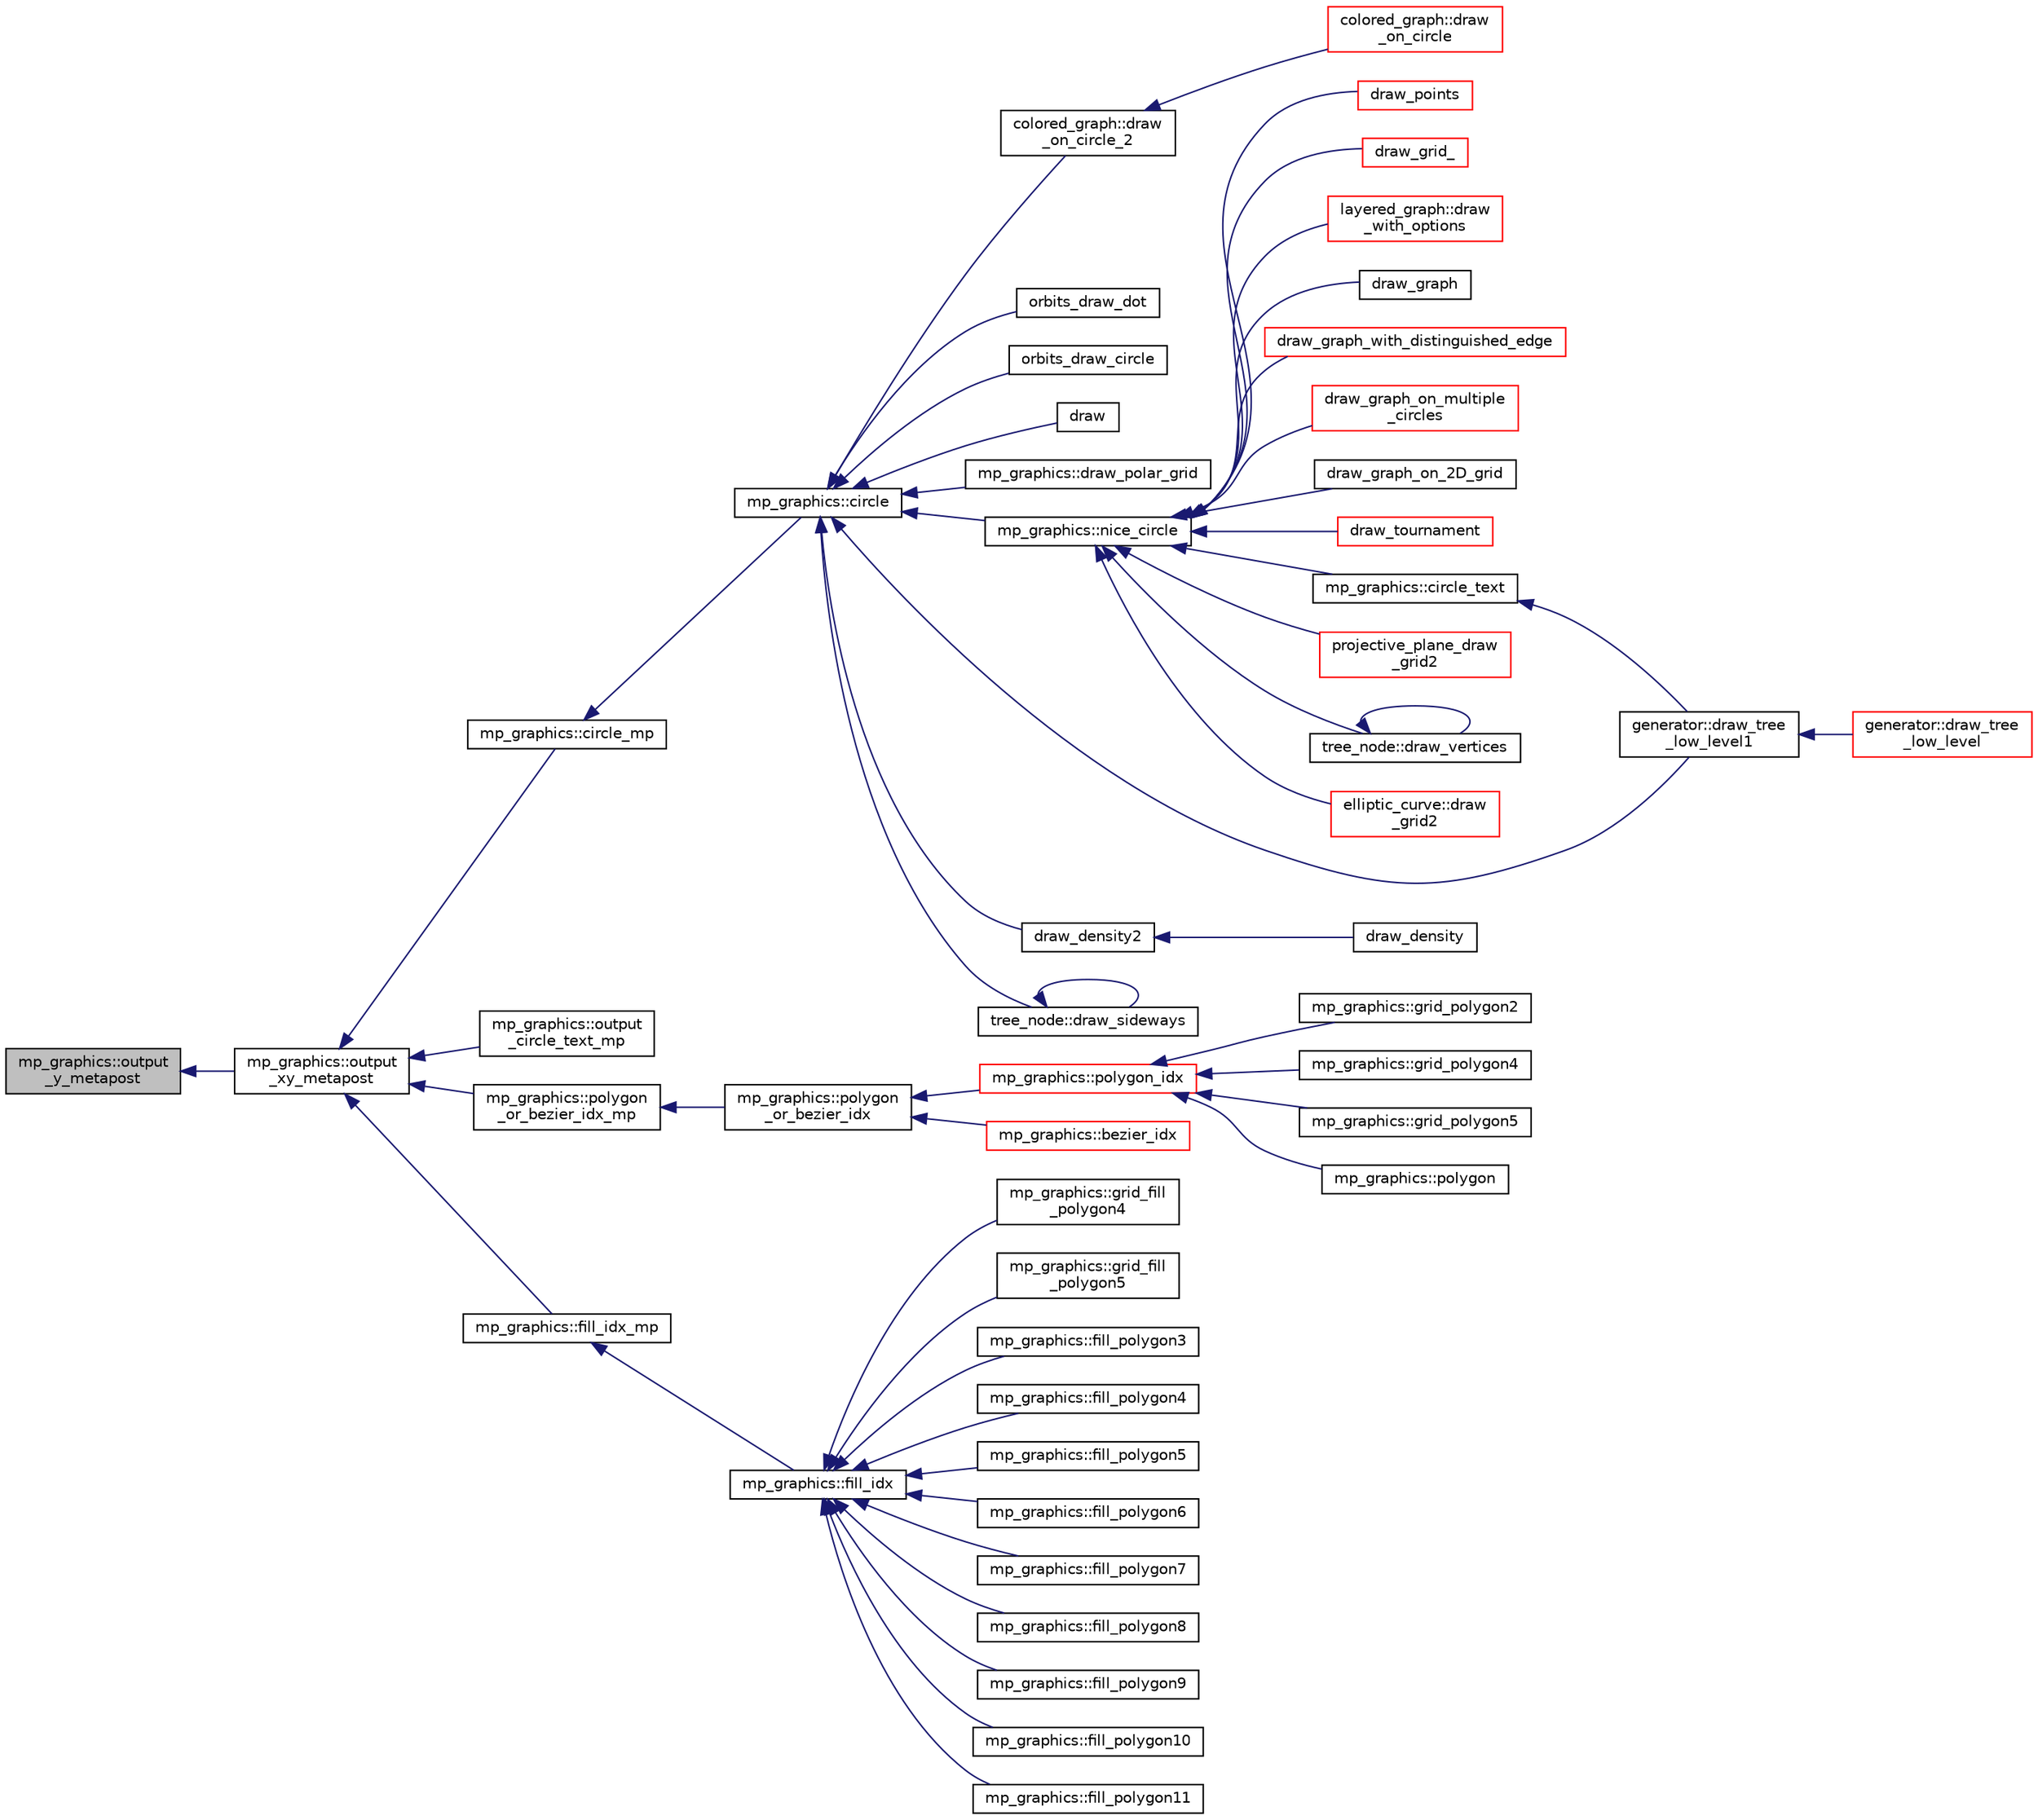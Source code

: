 digraph "mp_graphics::output_y_metapost"
{
  edge [fontname="Helvetica",fontsize="10",labelfontname="Helvetica",labelfontsize="10"];
  node [fontname="Helvetica",fontsize="10",shape=record];
  rankdir="LR";
  Node4894 [label="mp_graphics::output\l_y_metapost",height=0.2,width=0.4,color="black", fillcolor="grey75", style="filled", fontcolor="black"];
  Node4894 -> Node4895 [dir="back",color="midnightblue",fontsize="10",style="solid",fontname="Helvetica"];
  Node4895 [label="mp_graphics::output\l_xy_metapost",height=0.2,width=0.4,color="black", fillcolor="white", style="filled",URL="$da/d2c/classmp__graphics.html#a564e7d2700489eed72ea865b3acc14db"];
  Node4895 -> Node4896 [dir="back",color="midnightblue",fontsize="10",style="solid",fontname="Helvetica"];
  Node4896 [label="mp_graphics::circle_mp",height=0.2,width=0.4,color="black", fillcolor="white", style="filled",URL="$da/d2c/classmp__graphics.html#af45ff3b26ab8578a58b17b3507578fc2"];
  Node4896 -> Node4897 [dir="back",color="midnightblue",fontsize="10",style="solid",fontname="Helvetica"];
  Node4897 [label="mp_graphics::circle",height=0.2,width=0.4,color="black", fillcolor="white", style="filled",URL="$da/d2c/classmp__graphics.html#a0e1e32cdfd93dd41678a1dda2671ab6e"];
  Node4897 -> Node4898 [dir="back",color="midnightblue",fontsize="10",style="solid",fontname="Helvetica"];
  Node4898 [label="colored_graph::draw\l_on_circle_2",height=0.2,width=0.4,color="black", fillcolor="white", style="filled",URL="$dc/de2/classcolored__graph.html#a5491c0aa5ba7e60fb694fe7fbbc5ce8a"];
  Node4898 -> Node4899 [dir="back",color="midnightblue",fontsize="10",style="solid",fontname="Helvetica"];
  Node4899 [label="colored_graph::draw\l_on_circle",height=0.2,width=0.4,color="red", fillcolor="white", style="filled",URL="$dc/de2/classcolored__graph.html#af5b7af38772c569cc0d6ab1d7c1fe20b"];
  Node4897 -> Node4901 [dir="back",color="midnightblue",fontsize="10",style="solid",fontname="Helvetica"];
  Node4901 [label="orbits_draw_dot",height=0.2,width=0.4,color="black", fillcolor="white", style="filled",URL="$d9/d29/draw_8_c.html#a20a270e8cc52b4a32cdd36bfa75d849e"];
  Node4897 -> Node4902 [dir="back",color="midnightblue",fontsize="10",style="solid",fontname="Helvetica"];
  Node4902 [label="orbits_draw_circle",height=0.2,width=0.4,color="black", fillcolor="white", style="filled",URL="$d9/d29/draw_8_c.html#aab67c26d29e82151142b788f15c5fe1e"];
  Node4897 -> Node4903 [dir="back",color="midnightblue",fontsize="10",style="solid",fontname="Helvetica"];
  Node4903 [label="draw",height=0.2,width=0.4,color="black", fillcolor="white", style="filled",URL="$d7/d04/graphics_8h.html#a2f0462cf6d66f0096ed82a8dad6e4c3d"];
  Node4897 -> Node4904 [dir="back",color="midnightblue",fontsize="10",style="solid",fontname="Helvetica"];
  Node4904 [label="mp_graphics::draw_polar_grid",height=0.2,width=0.4,color="black", fillcolor="white", style="filled",URL="$da/d2c/classmp__graphics.html#a6fddb7e055dd8099413f41489342fcff"];
  Node4897 -> Node4905 [dir="back",color="midnightblue",fontsize="10",style="solid",fontname="Helvetica"];
  Node4905 [label="mp_graphics::nice_circle",height=0.2,width=0.4,color="black", fillcolor="white", style="filled",URL="$da/d2c/classmp__graphics.html#a29055ee6a26b527757614c4e75911ade"];
  Node4905 -> Node4906 [dir="back",color="midnightblue",fontsize="10",style="solid",fontname="Helvetica"];
  Node4906 [label="draw_points",height=0.2,width=0.4,color="red", fillcolor="white", style="filled",URL="$d4/de8/conic_8_c.html#aee69d86bdad98af95960ee1aa7effa3a"];
  Node4905 -> Node4908 [dir="back",color="midnightblue",fontsize="10",style="solid",fontname="Helvetica"];
  Node4908 [label="draw_grid_",height=0.2,width=0.4,color="red", fillcolor="white", style="filled",URL="$da/d6d/field_8_c.html#a7d63b7cbb41f5eee173cf829ac238a23"];
  Node4905 -> Node4911 [dir="back",color="midnightblue",fontsize="10",style="solid",fontname="Helvetica"];
  Node4911 [label="layered_graph::draw\l_with_options",height=0.2,width=0.4,color="red", fillcolor="white", style="filled",URL="$da/db1/classlayered__graph.html#a4c76e40c6cf5bfb2ab2df20c33e846bc"];
  Node4905 -> Node4937 [dir="back",color="midnightblue",fontsize="10",style="solid",fontname="Helvetica"];
  Node4937 [label="draw_graph",height=0.2,width=0.4,color="black", fillcolor="white", style="filled",URL="$d7/d04/graphics_8h.html#af937131778e8fbd30fd890cf5423f839"];
  Node4905 -> Node4938 [dir="back",color="midnightblue",fontsize="10",style="solid",fontname="Helvetica"];
  Node4938 [label="draw_graph_with_distinguished_edge",height=0.2,width=0.4,color="red", fillcolor="white", style="filled",URL="$d7/d04/graphics_8h.html#a988569053fbe52d7320623c4e27b8aca"];
  Node4905 -> Node4943 [dir="back",color="midnightblue",fontsize="10",style="solid",fontname="Helvetica"];
  Node4943 [label="draw_graph_on_multiple\l_circles",height=0.2,width=0.4,color="red", fillcolor="white", style="filled",URL="$d7/d04/graphics_8h.html#a63ab8fc9db24e6b7a4d0c2994ebb5013"];
  Node4905 -> Node4947 [dir="back",color="midnightblue",fontsize="10",style="solid",fontname="Helvetica"];
  Node4947 [label="draw_graph_on_2D_grid",height=0.2,width=0.4,color="black", fillcolor="white", style="filled",URL="$d7/d04/graphics_8h.html#af1fb7eed73ca4b08ce41329c6b843f6b"];
  Node4905 -> Node4948 [dir="back",color="midnightblue",fontsize="10",style="solid",fontname="Helvetica"];
  Node4948 [label="draw_tournament",height=0.2,width=0.4,color="red", fillcolor="white", style="filled",URL="$d7/d04/graphics_8h.html#abdcf81159ed67c2b19501ea77dbbf6c9"];
  Node4905 -> Node4951 [dir="back",color="midnightblue",fontsize="10",style="solid",fontname="Helvetica"];
  Node4951 [label="mp_graphics::circle_text",height=0.2,width=0.4,color="black", fillcolor="white", style="filled",URL="$da/d2c/classmp__graphics.html#aa50563fd445efab70c7abc5700c6049b"];
  Node4951 -> Node4952 [dir="back",color="midnightblue",fontsize="10",style="solid",fontname="Helvetica"];
  Node4952 [label="generator::draw_tree\l_low_level1",height=0.2,width=0.4,color="black", fillcolor="white", style="filled",URL="$d7/d73/classgenerator.html#a05c91a8f773c25fbad2e806201d5f0d3"];
  Node4952 -> Node4953 [dir="back",color="midnightblue",fontsize="10",style="solid",fontname="Helvetica"];
  Node4953 [label="generator::draw_tree\l_low_level",height=0.2,width=0.4,color="red", fillcolor="white", style="filled",URL="$d7/d73/classgenerator.html#a7ec4c0902ecfc19049792b60526ae446"];
  Node4905 -> Node5005 [dir="back",color="midnightblue",fontsize="10",style="solid",fontname="Helvetica"];
  Node5005 [label="projective_plane_draw\l_grid2",height=0.2,width=0.4,color="red", fillcolor="white", style="filled",URL="$de/dea/plot_8_c.html#ab39804332acaaaaa6c7f3fd56ac914b3"];
  Node4905 -> Node4942 [dir="back",color="midnightblue",fontsize="10",style="solid",fontname="Helvetica"];
  Node4942 [label="tree_node::draw_vertices",height=0.2,width=0.4,color="black", fillcolor="white", style="filled",URL="$df/dbf/classtree__node.html#a8eaf9ec1be67f5e8110b8b38fbe8a7ab"];
  Node4942 -> Node4942 [dir="back",color="midnightblue",fontsize="10",style="solid",fontname="Helvetica"];
  Node4905 -> Node5012 [dir="back",color="midnightblue",fontsize="10",style="solid",fontname="Helvetica"];
  Node5012 [label="elliptic_curve::draw\l_grid2",height=0.2,width=0.4,color="red", fillcolor="white", style="filled",URL="$d3/dea/classelliptic__curve.html#a20f858541aed9bfaabdf69b10f18cdbe"];
  Node4897 -> Node5014 [dir="back",color="midnightblue",fontsize="10",style="solid",fontname="Helvetica"];
  Node5014 [label="draw_density2",height=0.2,width=0.4,color="black", fillcolor="white", style="filled",URL="$de/dea/plot_8_c.html#a4325acc4eb31709cb6d3e5055c5196de"];
  Node5014 -> Node5015 [dir="back",color="midnightblue",fontsize="10",style="solid",fontname="Helvetica"];
  Node5015 [label="draw_density",height=0.2,width=0.4,color="black", fillcolor="white", style="filled",URL="$de/dea/plot_8_c.html#aacb709615412b4c930421172d579dbba"];
  Node4897 -> Node5016 [dir="back",color="midnightblue",fontsize="10",style="solid",fontname="Helvetica"];
  Node5016 [label="tree_node::draw_sideways",height=0.2,width=0.4,color="black", fillcolor="white", style="filled",URL="$df/dbf/classtree__node.html#a9b2f0bf6523c86a1fe755f6186180adb"];
  Node5016 -> Node5016 [dir="back",color="midnightblue",fontsize="10",style="solid",fontname="Helvetica"];
  Node4897 -> Node4952 [dir="back",color="midnightblue",fontsize="10",style="solid",fontname="Helvetica"];
  Node4895 -> Node5017 [dir="back",color="midnightblue",fontsize="10",style="solid",fontname="Helvetica"];
  Node5017 [label="mp_graphics::output\l_circle_text_mp",height=0.2,width=0.4,color="black", fillcolor="white", style="filled",URL="$da/d2c/classmp__graphics.html#a26ee112bf3b6577bc197456632fc5d94"];
  Node4895 -> Node5018 [dir="back",color="midnightblue",fontsize="10",style="solid",fontname="Helvetica"];
  Node5018 [label="mp_graphics::polygon\l_or_bezier_idx_mp",height=0.2,width=0.4,color="black", fillcolor="white", style="filled",URL="$da/d2c/classmp__graphics.html#ac1c736f6c02abd6df696eb949c3513ac"];
  Node5018 -> Node5019 [dir="back",color="midnightblue",fontsize="10",style="solid",fontname="Helvetica"];
  Node5019 [label="mp_graphics::polygon\l_or_bezier_idx",height=0.2,width=0.4,color="black", fillcolor="white", style="filled",URL="$da/d2c/classmp__graphics.html#ac67f20507b7b4f592e9ed90aaa1f472a"];
  Node5019 -> Node5020 [dir="back",color="midnightblue",fontsize="10",style="solid",fontname="Helvetica"];
  Node5020 [label="mp_graphics::polygon_idx",height=0.2,width=0.4,color="red", fillcolor="white", style="filled",URL="$da/d2c/classmp__graphics.html#a60729a478cad572ccb9df00b0f5988df"];
  Node5020 -> Node5021 [dir="back",color="midnightblue",fontsize="10",style="solid",fontname="Helvetica"];
  Node5021 [label="mp_graphics::grid_polygon2",height=0.2,width=0.4,color="black", fillcolor="white", style="filled",URL="$da/d2c/classmp__graphics.html#a2054989685b48955dc50472fe540684b"];
  Node5020 -> Node5022 [dir="back",color="midnightblue",fontsize="10",style="solid",fontname="Helvetica"];
  Node5022 [label="mp_graphics::grid_polygon4",height=0.2,width=0.4,color="black", fillcolor="white", style="filled",URL="$da/d2c/classmp__graphics.html#aac97ca6f94984f0c29c66275f7dd90c7"];
  Node5020 -> Node5023 [dir="back",color="midnightblue",fontsize="10",style="solid",fontname="Helvetica"];
  Node5023 [label="mp_graphics::grid_polygon5",height=0.2,width=0.4,color="black", fillcolor="white", style="filled",URL="$da/d2c/classmp__graphics.html#ac0a88ab5ddcf949ee1f90750a7b2fcd9"];
  Node5020 -> Node5024 [dir="back",color="midnightblue",fontsize="10",style="solid",fontname="Helvetica"];
  Node5024 [label="mp_graphics::polygon",height=0.2,width=0.4,color="black", fillcolor="white", style="filled",URL="$da/d2c/classmp__graphics.html#af35f47d4f85518e28515878cf8fec1fc"];
  Node5019 -> Node5051 [dir="back",color="midnightblue",fontsize="10",style="solid",fontname="Helvetica"];
  Node5051 [label="mp_graphics::bezier_idx",height=0.2,width=0.4,color="red", fillcolor="white", style="filled",URL="$da/d2c/classmp__graphics.html#afb45b6b5298e90f25523210c68a69184"];
  Node4895 -> Node5059 [dir="back",color="midnightblue",fontsize="10",style="solid",fontname="Helvetica"];
  Node5059 [label="mp_graphics::fill_idx_mp",height=0.2,width=0.4,color="black", fillcolor="white", style="filled",URL="$da/d2c/classmp__graphics.html#a54cc0cb42fd5e93e7519d3b71c5fe6dc"];
  Node5059 -> Node5060 [dir="back",color="midnightblue",fontsize="10",style="solid",fontname="Helvetica"];
  Node5060 [label="mp_graphics::fill_idx",height=0.2,width=0.4,color="black", fillcolor="white", style="filled",URL="$da/d2c/classmp__graphics.html#a185e833954f00af0df61939e3b3da294"];
  Node5060 -> Node5061 [dir="back",color="midnightblue",fontsize="10",style="solid",fontname="Helvetica"];
  Node5061 [label="mp_graphics::grid_fill\l_polygon4",height=0.2,width=0.4,color="black", fillcolor="white", style="filled",URL="$da/d2c/classmp__graphics.html#aa716f1eb8c6738f1f3d3fb8af5925aa3"];
  Node5060 -> Node5062 [dir="back",color="midnightblue",fontsize="10",style="solid",fontname="Helvetica"];
  Node5062 [label="mp_graphics::grid_fill\l_polygon5",height=0.2,width=0.4,color="black", fillcolor="white", style="filled",URL="$da/d2c/classmp__graphics.html#ae1a25d835e13f3e2bad90972f5f68494"];
  Node5060 -> Node5063 [dir="back",color="midnightblue",fontsize="10",style="solid",fontname="Helvetica"];
  Node5063 [label="mp_graphics::fill_polygon3",height=0.2,width=0.4,color="black", fillcolor="white", style="filled",URL="$da/d2c/classmp__graphics.html#a34e1a9951b2d27c088b8f5f6c2ccf0be"];
  Node5060 -> Node5064 [dir="back",color="midnightblue",fontsize="10",style="solid",fontname="Helvetica"];
  Node5064 [label="mp_graphics::fill_polygon4",height=0.2,width=0.4,color="black", fillcolor="white", style="filled",URL="$da/d2c/classmp__graphics.html#a2ad6347434ca3a2be7a1fc99d09e59cf"];
  Node5060 -> Node5065 [dir="back",color="midnightblue",fontsize="10",style="solid",fontname="Helvetica"];
  Node5065 [label="mp_graphics::fill_polygon5",height=0.2,width=0.4,color="black", fillcolor="white", style="filled",URL="$da/d2c/classmp__graphics.html#a6d1adde8df10147cb4244cf1e65626ef"];
  Node5060 -> Node5066 [dir="back",color="midnightblue",fontsize="10",style="solid",fontname="Helvetica"];
  Node5066 [label="mp_graphics::fill_polygon6",height=0.2,width=0.4,color="black", fillcolor="white", style="filled",URL="$da/d2c/classmp__graphics.html#a25bc586443641c2e69e1231373d91ceb"];
  Node5060 -> Node5067 [dir="back",color="midnightblue",fontsize="10",style="solid",fontname="Helvetica"];
  Node5067 [label="mp_graphics::fill_polygon7",height=0.2,width=0.4,color="black", fillcolor="white", style="filled",URL="$da/d2c/classmp__graphics.html#a574f077d9b2bc551e259050d3b5f0486"];
  Node5060 -> Node5068 [dir="back",color="midnightblue",fontsize="10",style="solid",fontname="Helvetica"];
  Node5068 [label="mp_graphics::fill_polygon8",height=0.2,width=0.4,color="black", fillcolor="white", style="filled",URL="$da/d2c/classmp__graphics.html#a73fa4da86541420bb87c0b7000a160b8"];
  Node5060 -> Node5069 [dir="back",color="midnightblue",fontsize="10",style="solid",fontname="Helvetica"];
  Node5069 [label="mp_graphics::fill_polygon9",height=0.2,width=0.4,color="black", fillcolor="white", style="filled",URL="$da/d2c/classmp__graphics.html#a284ff43ba4e4dd5135ecbc3258bddae9"];
  Node5060 -> Node5070 [dir="back",color="midnightblue",fontsize="10",style="solid",fontname="Helvetica"];
  Node5070 [label="mp_graphics::fill_polygon10",height=0.2,width=0.4,color="black", fillcolor="white", style="filled",URL="$da/d2c/classmp__graphics.html#ad4bdfab77b071e9ec87c321973f39d85"];
  Node5060 -> Node5071 [dir="back",color="midnightblue",fontsize="10",style="solid",fontname="Helvetica"];
  Node5071 [label="mp_graphics::fill_polygon11",height=0.2,width=0.4,color="black", fillcolor="white", style="filled",URL="$da/d2c/classmp__graphics.html#a2e0619ba53b4fc3dc9b4ae4aeffb7db7"];
}
